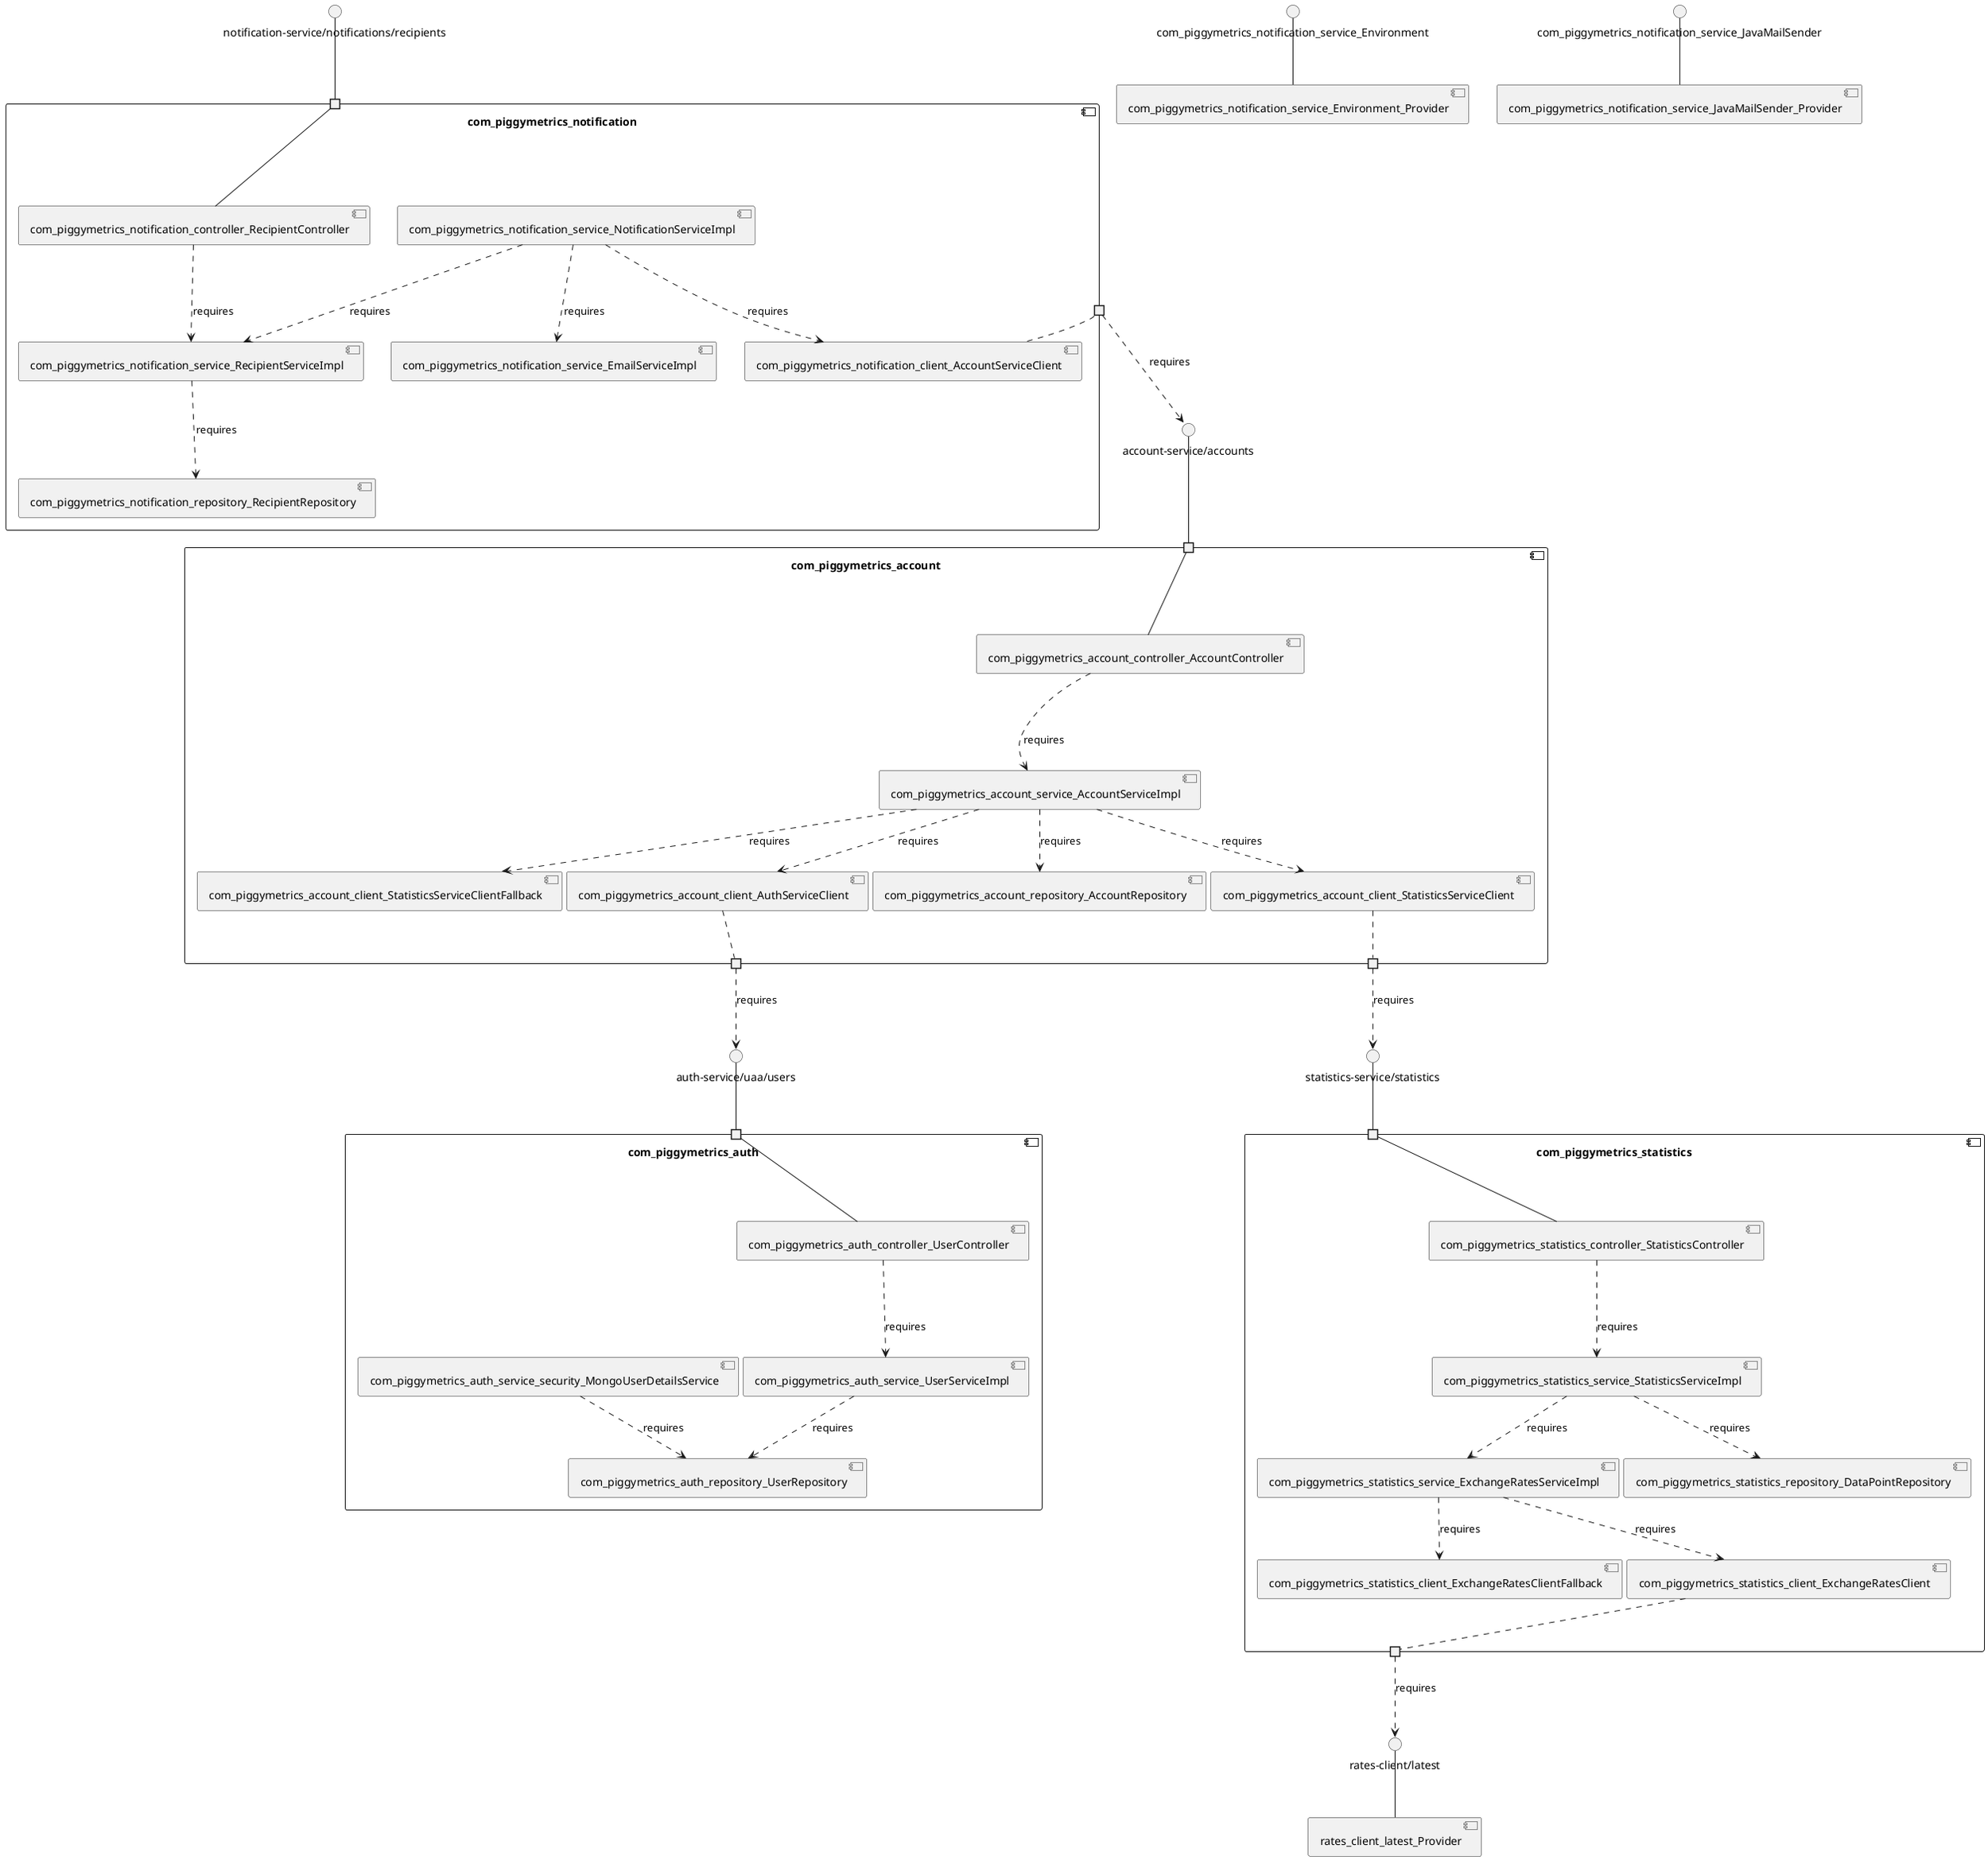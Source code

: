 @startuml
skinparam fixCircleLabelOverlapping true
skinparam componentStyle uml2
component "com_piggymetrics_account\n\n\n\n\n\n" {
[com_piggymetrics_account_controller_AccountController]
[com_piggymetrics_account_client_AuthServiceClient]
[com_piggymetrics_account_service_AccountServiceImpl]
[com_piggymetrics_account_repository_AccountRepository]
[com_piggymetrics_account_client_StatisticsServiceClient]
[com_piggymetrics_account_client_StatisticsServiceClientFallback]
portin " " as com_piggymetrics_account_requires_account_service_accounts
portout " " as com_piggymetrics_account_provides_auth_service_uaa_users
portout " " as com_piggymetrics_account_provides_statistics_service_statistics
[com_piggymetrics_account_service_AccountServiceImpl]..>[com_piggymetrics_account_client_StatisticsServiceClientFallback] : requires
[com_piggymetrics_account_controller_AccountController]..>[com_piggymetrics_account_service_AccountServiceImpl] : requires
[com_piggymetrics_account_service_AccountServiceImpl]..>[com_piggymetrics_account_repository_AccountRepository] : requires
[com_piggymetrics_account_service_AccountServiceImpl]..>[com_piggymetrics_account_client_AuthServiceClient] : requires
[com_piggymetrics_account_service_AccountServiceImpl]..>[com_piggymetrics_account_client_StatisticsServiceClient] : requires
"com_piggymetrics_account_requires_account_service_accounts"--[com_piggymetrics_account_controller_AccountController]
[com_piggymetrics_account_client_AuthServiceClient].."com_piggymetrics_account_provides_auth_service_uaa_users"
[com_piggymetrics_account_client_StatisticsServiceClient].."com_piggymetrics_account_provides_statistics_service_statistics"
}
interface "account-service/accounts" as interface.account_service_accounts
interface.account_service_accounts--"com_piggymetrics_account_requires_account_service_accounts"
interface "auth-service/uaa/users" as interface.auth_service_uaa_users
"com_piggymetrics_account_provides_auth_service_uaa_users"..>interface.auth_service_uaa_users : requires
interface "statistics-service/statistics" as interface.statistics_service_statistics
"com_piggymetrics_account_provides_statistics_service_statistics"..>interface.statistics_service_statistics : requires
component "com_piggymetrics_auth\n\n\n\n\n\n" {
[com_piggymetrics_auth_service_security_MongoUserDetailsService]
[com_piggymetrics_auth_controller_UserController]
[com_piggymetrics_auth_service_UserServiceImpl]
[com_piggymetrics_auth_repository_UserRepository]
portin " " as com_piggymetrics_auth_requires_auth_service_uaa_users
[com_piggymetrics_auth_controller_UserController]..>[com_piggymetrics_auth_service_UserServiceImpl] : requires
[com_piggymetrics_auth_service_UserServiceImpl]..>[com_piggymetrics_auth_repository_UserRepository] : requires
[com_piggymetrics_auth_service_security_MongoUserDetailsService]..>[com_piggymetrics_auth_repository_UserRepository] : requires
"com_piggymetrics_auth_requires_auth_service_uaa_users"--[com_piggymetrics_auth_controller_UserController]
}
interface "auth-service/uaa/users" as interface.auth_service_uaa_users
interface.auth_service_uaa_users--"com_piggymetrics_auth_requires_auth_service_uaa_users"
component "com_piggymetrics_notification\n\n\n\n\n\n" {
[com_piggymetrics_notification_service_NotificationServiceImpl]
[com_piggymetrics_notification_repository_RecipientRepository]
[com_piggymetrics_notification_client_AccountServiceClient]
[com_piggymetrics_notification_service_RecipientServiceImpl]
[com_piggymetrics_notification_service_EmailServiceImpl]
[com_piggymetrics_notification_controller_RecipientController]
portin " " as com_piggymetrics_notification_requires_notification_service_notifications_recipients
portout " " as com_piggymetrics_notification_provides_account_service_accounts
[com_piggymetrics_notification_controller_RecipientController]..>[com_piggymetrics_notification_service_RecipientServiceImpl] : requires
[com_piggymetrics_notification_service_NotificationServiceImpl]..>[com_piggymetrics_notification_client_AccountServiceClient] : requires
[com_piggymetrics_notification_service_NotificationServiceImpl]..>[com_piggymetrics_notification_service_EmailServiceImpl] : requires
[com_piggymetrics_notification_service_RecipientServiceImpl]..>[com_piggymetrics_notification_repository_RecipientRepository] : requires
[com_piggymetrics_notification_service_NotificationServiceImpl]..>[com_piggymetrics_notification_service_RecipientServiceImpl] : requires
"com_piggymetrics_notification_requires_notification_service_notifications_recipients"--[com_piggymetrics_notification_controller_RecipientController]
[com_piggymetrics_notification_client_AccountServiceClient].."com_piggymetrics_notification_provides_account_service_accounts"
}
interface "notification-service/notifications/recipients" as interface.notification_service_notifications_recipients
interface.notification_service_notifications_recipients--"com_piggymetrics_notification_requires_notification_service_notifications_recipients"
interface "account-service/accounts" as interface.account_service_accounts
"com_piggymetrics_notification_provides_account_service_accounts"..>interface.account_service_accounts : requires
component "com_piggymetrics_statistics\n\n\n\n\n\n" {
[com_piggymetrics_statistics_service_StatisticsServiceImpl]
[com_piggymetrics_statistics_client_ExchangeRatesClient]
[com_piggymetrics_statistics_client_ExchangeRatesClientFallback]
[com_piggymetrics_statistics_repository_DataPointRepository]
[com_piggymetrics_statistics_controller_StatisticsController]
[com_piggymetrics_statistics_service_ExchangeRatesServiceImpl]
portin " " as com_piggymetrics_statistics_requires_statistics_service_statistics
portout " " as com_piggymetrics_statistics_provides_rates_client_latest
[com_piggymetrics_statistics_service_ExchangeRatesServiceImpl]..>[com_piggymetrics_statistics_client_ExchangeRatesClientFallback] : requires
[com_piggymetrics_statistics_service_StatisticsServiceImpl]..>[com_piggymetrics_statistics_service_ExchangeRatesServiceImpl] : requires
[com_piggymetrics_statistics_service_StatisticsServiceImpl]..>[com_piggymetrics_statistics_repository_DataPointRepository] : requires
[com_piggymetrics_statistics_service_ExchangeRatesServiceImpl]..>[com_piggymetrics_statistics_client_ExchangeRatesClient] : requires
[com_piggymetrics_statistics_controller_StatisticsController]..>[com_piggymetrics_statistics_service_StatisticsServiceImpl] : requires
"com_piggymetrics_statistics_requires_statistics_service_statistics"--[com_piggymetrics_statistics_controller_StatisticsController]
[com_piggymetrics_statistics_client_ExchangeRatesClient].."com_piggymetrics_statistics_provides_rates_client_latest"
}
interface "statistics-service/statistics" as interface.statistics_service_statistics
interface.statistics_service_statistics--"com_piggymetrics_statistics_requires_statistics_service_statistics"
interface "rates-client/latest" as interface.rates_client_latest
"com_piggymetrics_statistics_provides_rates_client_latest"..>interface.rates_client_latest : requires
interface "com_piggymetrics_notification_service_Environment" as interface.com_piggymetrics_notification_service_Environment
interface.com_piggymetrics_notification_service_Environment--[com_piggymetrics_notification_service_Environment_Provider]
interface "com_piggymetrics_notification_service_JavaMailSender" as interface.com_piggymetrics_notification_service_JavaMailSender
interface.com_piggymetrics_notification_service_JavaMailSender--[com_piggymetrics_notification_service_JavaMailSender_Provider]
interface "rates-client/latest" as interface.rates_client_latest
interface.rates_client_latest--[rates_client_latest_Provider]

@enduml
